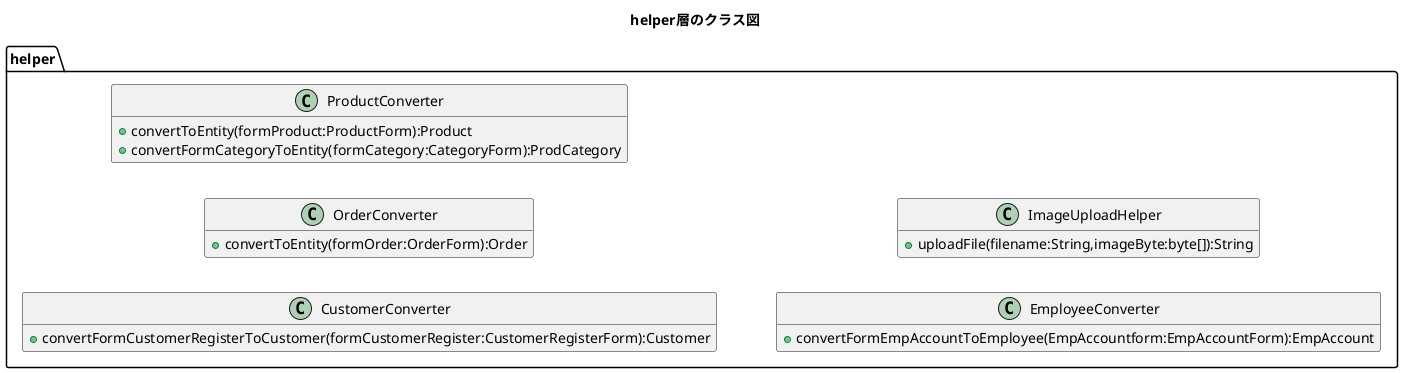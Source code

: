 @startuml
title helper層のクラス図
hide empty members
left to right direction

package helper{
    class CustomerConverter{
        +convertFormCustomerRegisterToCustomer(formCustomerRegister:CustomerRegisterForm):Customer
    }

    class OrderConverter{
        +convertToEntity(formOrder:OrderForm):Order
    }

    class ProductConverter{
        +convertToEntity(formProduct:ProductForm):Product
        +convertFormCategoryToEntity(formCategory:CategoryForm):ProdCategory
    }

    class EmployeeConverter{
        +convertFormEmpAccountToEmployee(EmpAccountform:EmpAccountForm):EmpAccount
    }
    
    class ImageUploadHelper{
    	+uploadFile(filename:String,imageByte:byte[]):String
    }
}
@enduml